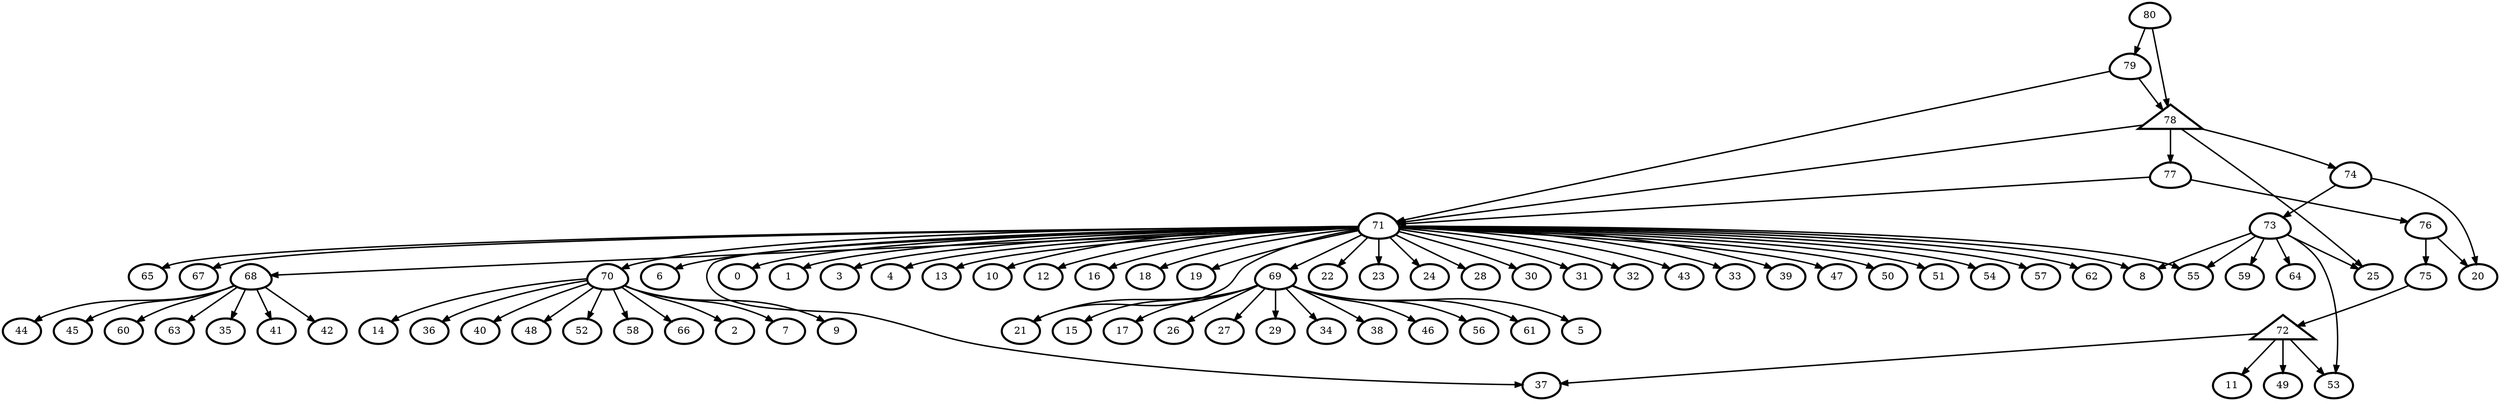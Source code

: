 digraph G {
    0 [penwidth=3,label="0"]
    1 [penwidth=3,label="1"]
    2 [penwidth=3,label="2"]
    3 [penwidth=3,label="3"]
    4 [penwidth=3,label="4"]
    5 [penwidth=3,label="5"]
    6 [penwidth=3,label="6"]
    7 [penwidth=3,label="7"]
    8 [penwidth=3,label="8"]
    9 [penwidth=3,label="9"]
    10 [penwidth=3,label="10"]
    11 [penwidth=3,label="11"]
    12 [penwidth=3,label="12"]
    13 [penwidth=3,label="13"]
    14 [penwidth=3,label="14"]
    15 [penwidth=3,label="15"]
    16 [penwidth=3,label="16"]
    17 [penwidth=3,label="17"]
    18 [penwidth=3,label="18"]
    19 [penwidth=3,label="19"]
    20 [penwidth=3,label="20"]
    21 [penwidth=3,label="21"]
    22 [penwidth=3,label="22"]
    23 [penwidth=3,label="23"]
    24 [penwidth=3,label="24"]
    25 [penwidth=3,label="25"]
    26 [penwidth=3,label="26"]
    27 [penwidth=3,label="27"]
    28 [penwidth=3,label="28"]
    29 [penwidth=3,label="29"]
    30 [penwidth=3,label="30"]
    31 [penwidth=3,label="31"]
    32 [penwidth=3,label="32"]
    33 [penwidth=3,label="33"]
    34 [penwidth=3,label="34"]
    35 [penwidth=3,label="35"]
    36 [penwidth=3,label="36"]
    37 [penwidth=3,label="37"]
    38 [penwidth=3,label="38"]
    39 [penwidth=3,label="39"]
    40 [penwidth=3,label="40"]
    41 [penwidth=3,label="41"]
    42 [penwidth=3,label="42"]
    43 [penwidth=3,label="43"]
    44 [penwidth=3,label="44"]
    45 [penwidth=3,label="45"]
    46 [penwidth=3,label="46"]
    47 [penwidth=3,label="47"]
    48 [penwidth=3,label="48"]
    49 [penwidth=3,label="49"]
    50 [penwidth=3,label="50"]
    51 [penwidth=3,label="51"]
    52 [penwidth=3,label="52"]
    53 [penwidth=3,label="53"]
    54 [penwidth=3,label="54"]
    55 [penwidth=3,label="55"]
    56 [penwidth=3,label="56"]
    57 [penwidth=3,label="57"]
    58 [penwidth=3,label="58"]
    59 [penwidth=3,label="59"]
    60 [penwidth=3,label="60"]
    61 [penwidth=3,label="61"]
    62 [penwidth=3,label="62"]
    63 [penwidth=3,label="63"]
    64 [penwidth=3,label="64"]
    65 [penwidth=3,label="65"]
    66 [penwidth=3,label="66"]
    67 [penwidth=3,label="67"]
    68 [penwidth=3,label="68",shape = "egg"]
    69 [penwidth=3,label="69",shape = "egg"]
    70 [penwidth=3,label="70",shape = "egg"]
    71 [penwidth=3,label="71",shape = "egg"]
    72 [penwidth=3,label="73",shape = "egg"]
    73 [penwidth=3,label="74",shape = "egg"]
    74 [penwidth=3,label="75",shape = "egg"]
    75 [penwidth=3,label="76",shape = "egg"]
    76 [penwidth=3,label="77",shape = "egg"]
    77 [penwidth=3,label="79",shape = "egg"]
    78 [penwidth=3,label="72",shape = "triangle"]
    79 [penwidth=3,label="78",shape = "triangle"]
    80 [penwidth=3,label="80",shape = "egg"]

    68 -> 35 [penwidth=2]
    68 -> 60 [penwidth=2]
    68 -> 42 [penwidth=2]
    68 -> 41 [penwidth=2]
    68 -> 45 [penwidth=2]
    68 -> 63 [penwidth=2]
    68 -> 44 [penwidth=2]
    69 -> 15 [penwidth=2]
    69 -> 17 [penwidth=2]
    69 -> 34 [penwidth=2]
    69 -> 21 [penwidth=2]
    69 -> 56 [penwidth=2]
    69 -> 46 [penwidth=2]
    69 -> 27 [penwidth=2]
    69 -> 5 [penwidth=2]
    69 -> 61 [penwidth=2]
    69 -> 38 [penwidth=2]
    69 -> 29 [penwidth=2]
    69 -> 26 [penwidth=2]
    70 -> 58 [penwidth=2]
    70 -> 14 [penwidth=2]
    70 -> 2 [penwidth=2]
    70 -> 7 [penwidth=2]
    70 -> 52 [penwidth=2]
    70 -> 66 [penwidth=2]
    70 -> 36 [penwidth=2]
    70 -> 9 [penwidth=2]
    70 -> 48 [penwidth=2]
    70 -> 40 [penwidth=2]
    71 -> 57 [penwidth=2]
    71 -> 3 [penwidth=2]
    71 -> 69 [penwidth=2]
    71 -> 8 [penwidth=2]
    71 -> 39 [penwidth=2]
    71 -> 32 [penwidth=2]
    71 -> 6 [penwidth=2]
    71 -> 37 [penwidth=2]
    71 -> 10 [penwidth=2]
    71 -> 4 [penwidth=2]
    71 -> 43 [penwidth=2]
    71 -> 23 [penwidth=2]
    71 -> 30 [penwidth=2]
    71 -> 19 [penwidth=2]
    71 -> 28 [penwidth=2]
    71 -> 70 [penwidth=2]
    71 -> 21 [penwidth=2]
    71 -> 51 [penwidth=2]
    71 -> 1 [penwidth=2]
    71 -> 65 [penwidth=2]
    71 -> 47 [penwidth=2]
    71 -> 0 [penwidth=2]
    71 -> 68 [penwidth=2]
    71 -> 22 [penwidth=2]
    71 -> 12 [penwidth=2]
    71 -> 31 [penwidth=2]
    71 -> 18 [penwidth=2]
    71 -> 24 [penwidth=2]
    71 -> 33 [penwidth=2]
    71 -> 55 [penwidth=2]
    71 -> 50 [penwidth=2]
    71 -> 54 [penwidth=2]
    71 -> 13 [penwidth=2]
    71 -> 67 [penwidth=2]
    71 -> 16 [penwidth=2]
    71 -> 62 [penwidth=2]
    78 -> 11 [penwidth=2]
    78 -> 49 [penwidth=2]
    78 -> 37 [penwidth=2]
    78 -> 53 [penwidth=2]
    72 -> 59 [penwidth=2]
    72 -> 25 [penwidth=2]
    72 -> 64 [penwidth=2]
    72 -> 53 [penwidth=2]
    72 -> 55 [penwidth=2]
    72 -> 8 [penwidth=2]
    73 -> 20 [penwidth=2]
    73 -> 72 [penwidth=2]
    74 -> 78 [penwidth=2]
    75 -> 20 [penwidth=2]
    75 -> 74 [penwidth=2]
    76 -> 75 [penwidth=2]
    76 -> 71 [penwidth=2]
    79 -> 73 [penwidth=2]
    79 -> 71 [penwidth=2]
    79 -> 76 [penwidth=2]
    79 -> 25 [penwidth=2]
    77 -> 71 [penwidth=2]
    77 -> 79 [penwidth=2]
    80 -> 77 [penwidth=2]
    80 -> 79 [penwidth=2]
}